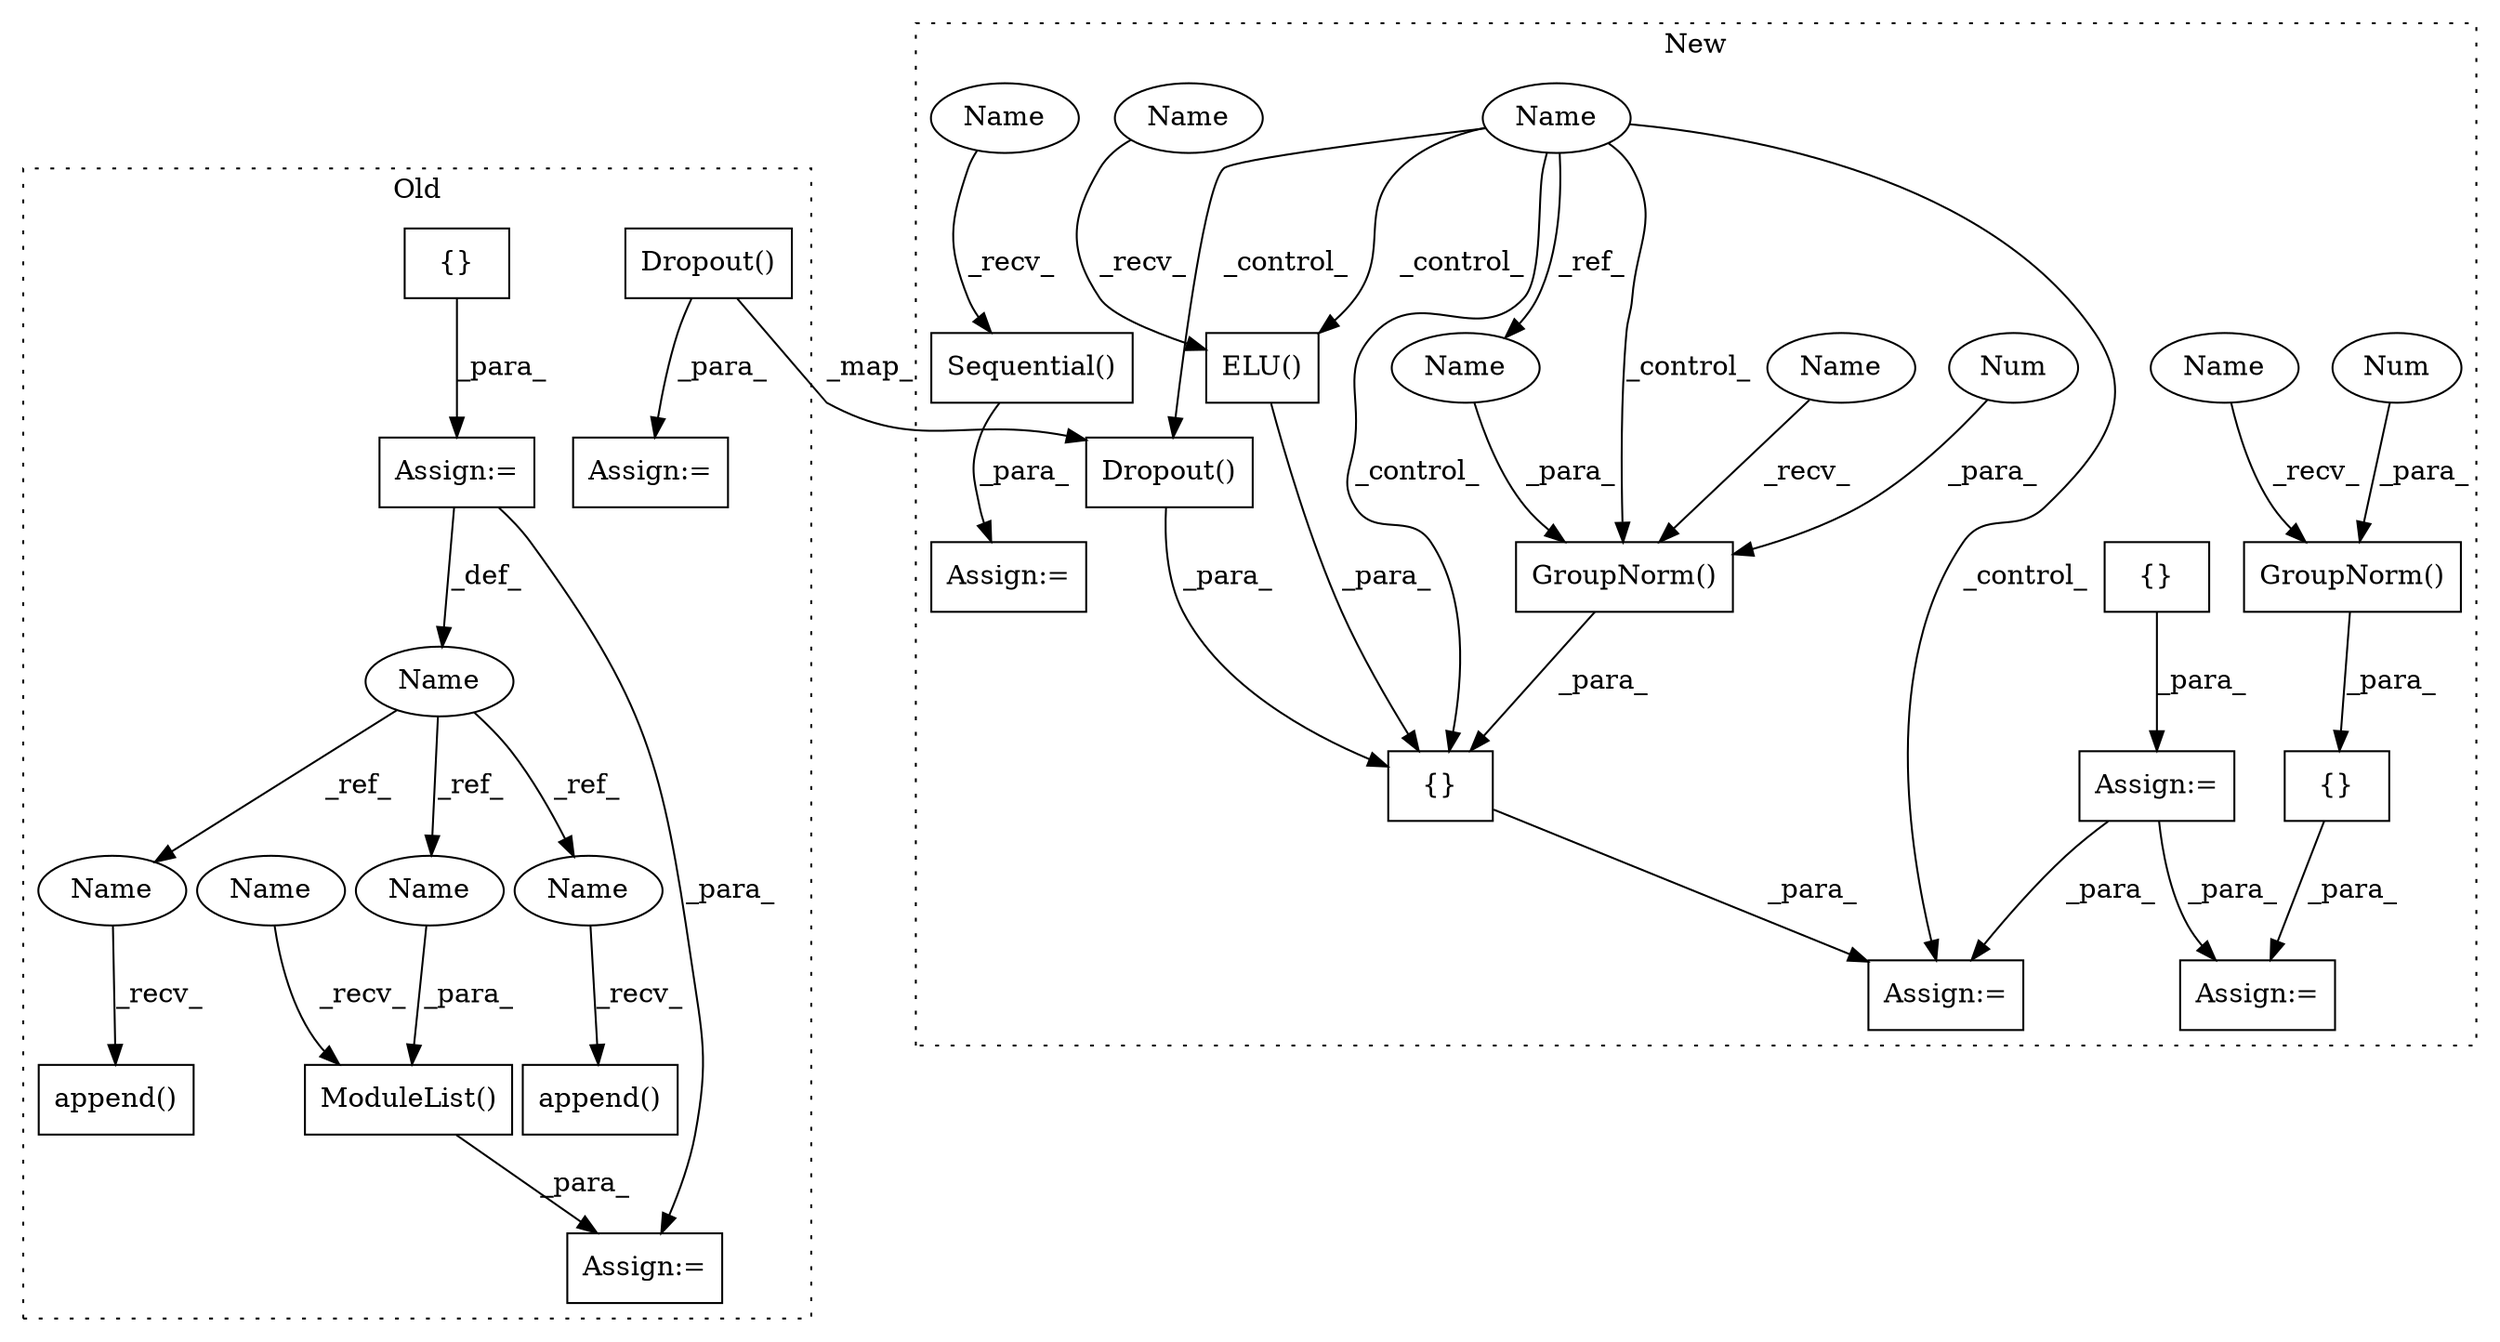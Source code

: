 digraph G {
subgraph cluster0 {
1 [label="append()" a="75" s="13066,13126" l="12,1" shape="box"];
5 [label="{}" a="59" s="12942,12942" l="2,1" shape="box"];
6 [label="ModuleList()" a="75" s="13148,13166" l="14,1" shape="box"];
7 [label="Name" a="87" s="12935" l="4" shape="ellipse"];
9 [label="append()" a="75" s="12982,13038" l="12,1" shape="box"];
10 [label="Assign:=" a="68" s="12939" l="3" shape="box"];
11 [label="Assign:=" a="68" s="13145" l="3" shape="box"];
14 [label="Dropout()" a="75" s="12718" l="26" shape="box"];
16 [label="Assign:=" a="68" s="12715" l="3" shape="box"];
26 [label="Name" a="87" s="13148" l="2" shape="ellipse"];
27 [label="Name" a="87" s="13066" l="4" shape="ellipse"];
28 [label="Name" a="87" s="13162" l="4" shape="ellipse"];
29 [label="Name" a="87" s="12982" l="4" shape="ellipse"];
label = "Old";
style="dotted";
}
subgraph cluster1 {
2 [label="GroupNorm()" a="75" s="12881,12898" l="13,1" shape="box"];
3 [label="Num" a="76" s="12894" l="1" shape="ellipse"];
4 [label="Sequential()" a="75" s="13100,13115" l="14,2" shape="box"];
8 [label="{}" a="59" s="12799,12970" l="19,0" shape="box"];
12 [label="Assign:=" a="68" s="12795" l="4" shape="box"];
13 [label="Assign:=" a="68" s="13097" l="3" shape="box"];
15 [label="Dropout()" a="75" s="12944" l="26" shape="box"];
17 [label="ELU()" a="75" s="12917" l="8" shape="box"];
18 [label="Name" a="87" s="12769" l="1" shape="ellipse"];
19 [label="GroupNorm()" a="75" s="13056,13077" l="13,1" shape="box"];
20 [label="{}" a="59" s="12754,12754" l="2,1" shape="box"];
21 [label="Num" a="76" s="13069" l="1" shape="ellipse"];
22 [label="{}" a="59" s="13004,13078" l="2,0" shape="box"];
23 [label="Assign:=" a="68" s="12751" l="3" shape="box"];
24 [label="Assign:=" a="68" s="13000" l="4" shape="box"];
25 [label="Name" a="87" s="12897" l="1" shape="ellipse"];
30 [label="Name" a="87" s="12881" l="2" shape="ellipse"];
31 [label="Name" a="87" s="13056" l="2" shape="ellipse"];
32 [label="Name" a="87" s="13100" l="2" shape="ellipse"];
33 [label="Name" a="87" s="12917" l="2" shape="ellipse"];
label = "New";
style="dotted";
}
2 -> 8 [label="_para_"];
3 -> 2 [label="_para_"];
4 -> 13 [label="_para_"];
5 -> 10 [label="_para_"];
6 -> 11 [label="_para_"];
7 -> 29 [label="_ref_"];
7 -> 27 [label="_ref_"];
7 -> 28 [label="_ref_"];
8 -> 12 [label="_para_"];
10 -> 11 [label="_para_"];
10 -> 7 [label="_def_"];
14 -> 15 [label="_map_"];
14 -> 16 [label="_para_"];
15 -> 8 [label="_para_"];
17 -> 8 [label="_para_"];
18 -> 15 [label="_control_"];
18 -> 17 [label="_control_"];
18 -> 2 [label="_control_"];
18 -> 12 [label="_control_"];
18 -> 8 [label="_control_"];
18 -> 25 [label="_ref_"];
19 -> 22 [label="_para_"];
20 -> 23 [label="_para_"];
21 -> 19 [label="_para_"];
22 -> 24 [label="_para_"];
23 -> 12 [label="_para_"];
23 -> 24 [label="_para_"];
25 -> 2 [label="_para_"];
26 -> 6 [label="_recv_"];
27 -> 1 [label="_recv_"];
28 -> 6 [label="_para_"];
29 -> 9 [label="_recv_"];
30 -> 2 [label="_recv_"];
31 -> 19 [label="_recv_"];
32 -> 4 [label="_recv_"];
33 -> 17 [label="_recv_"];
}